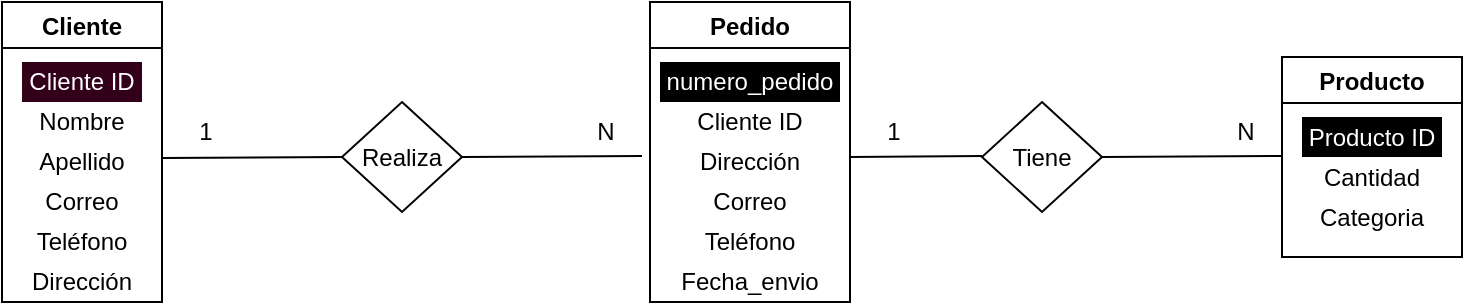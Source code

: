 <mxfile version="14.9.6" type="device"><diagram id="mShBWV1PgJtqQC0Nxlp9" name="Page-1"><mxGraphModel dx="1038" dy="547" grid="1" gridSize="10" guides="1" tooltips="1" connect="1" arrows="1" fold="1" page="1" pageScale="1" pageWidth="827" pageHeight="1169" math="0" shadow="0"><root><mxCell id="0"/><mxCell id="1" parent="0"/><mxCell id="XCyz-RJLiaTBM9VUYuTm-2" value="Cliente" style="swimlane;" vertex="1" parent="1"><mxGeometry x="40" y="80" width="80" height="150" as="geometry"/></mxCell><mxCell id="XCyz-RJLiaTBM9VUYuTm-5" value="Cliente ID" style="text;html=1;align=center;verticalAlign=middle;whiteSpace=wrap;rounded=0;fillColor=#33001A;fontColor=#FFFFFF;" vertex="1" parent="XCyz-RJLiaTBM9VUYuTm-2"><mxGeometry x="10" y="30" width="60" height="20" as="geometry"/></mxCell><mxCell id="XCyz-RJLiaTBM9VUYuTm-6" value="Nombre" style="text;html=1;strokeColor=none;fillColor=none;align=center;verticalAlign=middle;whiteSpace=wrap;rounded=0;" vertex="1" parent="XCyz-RJLiaTBM9VUYuTm-2"><mxGeometry x="10" y="50" width="60" height="20" as="geometry"/></mxCell><mxCell id="XCyz-RJLiaTBM9VUYuTm-7" value="Apellido" style="text;html=1;strokeColor=none;fillColor=none;align=center;verticalAlign=middle;whiteSpace=wrap;rounded=0;" vertex="1" parent="XCyz-RJLiaTBM9VUYuTm-2"><mxGeometry x="10" y="70" width="60" height="20" as="geometry"/></mxCell><mxCell id="XCyz-RJLiaTBM9VUYuTm-8" value="Correo" style="text;html=1;strokeColor=none;fillColor=none;align=center;verticalAlign=middle;whiteSpace=wrap;rounded=0;" vertex="1" parent="XCyz-RJLiaTBM9VUYuTm-2"><mxGeometry x="10" y="90" width="60" height="20" as="geometry"/></mxCell><mxCell id="XCyz-RJLiaTBM9VUYuTm-9" value="Teléfono" style="text;html=1;strokeColor=none;fillColor=none;align=center;verticalAlign=middle;whiteSpace=wrap;rounded=0;" vertex="1" parent="XCyz-RJLiaTBM9VUYuTm-2"><mxGeometry x="10" y="110" width="60" height="20" as="geometry"/></mxCell><mxCell id="XCyz-RJLiaTBM9VUYuTm-13" value="Dirección" style="text;html=1;strokeColor=none;fillColor=none;align=center;verticalAlign=middle;whiteSpace=wrap;rounded=0;" vertex="1" parent="XCyz-RJLiaTBM9VUYuTm-2"><mxGeometry x="10" y="130" width="60" height="20" as="geometry"/></mxCell><mxCell id="XCyz-RJLiaTBM9VUYuTm-3" value="Pedido" style="swimlane;" vertex="1" parent="1"><mxGeometry x="364" y="80" width="100" height="150" as="geometry"/></mxCell><mxCell id="XCyz-RJLiaTBM9VUYuTm-14" value="Dirección" style="text;html=1;strokeColor=none;fillColor=none;align=center;verticalAlign=middle;whiteSpace=wrap;rounded=0;" vertex="1" parent="XCyz-RJLiaTBM9VUYuTm-3"><mxGeometry x="20" y="70" width="60" height="20" as="geometry"/></mxCell><mxCell id="XCyz-RJLiaTBM9VUYuTm-15" value="Correo" style="text;html=1;strokeColor=none;fillColor=none;align=center;verticalAlign=middle;whiteSpace=wrap;rounded=0;" vertex="1" parent="XCyz-RJLiaTBM9VUYuTm-3"><mxGeometry x="20" y="90" width="60" height="20" as="geometry"/></mxCell><mxCell id="XCyz-RJLiaTBM9VUYuTm-16" value="Teléfono" style="text;html=1;strokeColor=none;fillColor=none;align=center;verticalAlign=middle;whiteSpace=wrap;rounded=0;" vertex="1" parent="XCyz-RJLiaTBM9VUYuTm-3"><mxGeometry x="20" y="110" width="60" height="20" as="geometry"/></mxCell><mxCell id="XCyz-RJLiaTBM9VUYuTm-17" value="Fecha_envio" style="text;html=1;strokeColor=none;fillColor=none;align=center;verticalAlign=middle;whiteSpace=wrap;rounded=0;" vertex="1" parent="XCyz-RJLiaTBM9VUYuTm-3"><mxGeometry x="20" y="130" width="60" height="20" as="geometry"/></mxCell><mxCell id="XCyz-RJLiaTBM9VUYuTm-12" value="numero_pedido" style="text;html=1;strokeColor=none;align=center;verticalAlign=middle;whiteSpace=wrap;rounded=0;fillColor=#000000;fontColor=#FFFFFF;" vertex="1" parent="XCyz-RJLiaTBM9VUYuTm-3"><mxGeometry x="5" y="30" width="90" height="20" as="geometry"/></mxCell><mxCell id="XCyz-RJLiaTBM9VUYuTm-11" value="Cliente ID" style="text;html=1;strokeColor=none;align=center;verticalAlign=middle;whiteSpace=wrap;rounded=0;" vertex="1" parent="XCyz-RJLiaTBM9VUYuTm-3"><mxGeometry x="20" y="50" width="60" height="20" as="geometry"/></mxCell><mxCell id="XCyz-RJLiaTBM9VUYuTm-4" value="Producto" style="swimlane;" vertex="1" parent="1"><mxGeometry x="680" y="107.5" width="90" height="100" as="geometry"/></mxCell><mxCell id="XCyz-RJLiaTBM9VUYuTm-19" value="Cantidad" style="text;html=1;strokeColor=none;fillColor=none;align=center;verticalAlign=middle;whiteSpace=wrap;rounded=0;" vertex="1" parent="XCyz-RJLiaTBM9VUYuTm-4"><mxGeometry x="10" y="50" width="70" height="20" as="geometry"/></mxCell><mxCell id="XCyz-RJLiaTBM9VUYuTm-20" value="Categoria" style="text;html=1;strokeColor=none;fillColor=none;align=center;verticalAlign=middle;whiteSpace=wrap;rounded=0;" vertex="1" parent="XCyz-RJLiaTBM9VUYuTm-4"><mxGeometry x="10" y="70" width="70" height="20" as="geometry"/></mxCell><mxCell id="XCyz-RJLiaTBM9VUYuTm-18" value="Producto ID" style="text;html=1;strokeColor=none;align=center;verticalAlign=middle;whiteSpace=wrap;rounded=0;fillColor=#000000;fontColor=#FFFFFF;" vertex="1" parent="XCyz-RJLiaTBM9VUYuTm-4"><mxGeometry x="10" y="30" width="70" height="20" as="geometry"/></mxCell><mxCell id="XCyz-RJLiaTBM9VUYuTm-41" value="" style="rhombus;whiteSpace=wrap;html=1;fontColor=#FFFFFF;fillColor=none;" vertex="1" parent="1"><mxGeometry x="210" y="130" width="60" height="55" as="geometry"/></mxCell><mxCell id="XCyz-RJLiaTBM9VUYuTm-42" value="" style="rhombus;whiteSpace=wrap;html=1;fontColor=#FFFFFF;fillColor=none;" vertex="1" parent="1"><mxGeometry x="530" y="130" width="60" height="55" as="geometry"/></mxCell><mxCell id="XCyz-RJLiaTBM9VUYuTm-45" value="" style="endArrow=none;html=1;fontColor=#FFFFFF;entryX=0;entryY=0.5;entryDx=0;entryDy=0;" edge="1" parent="1" target="XCyz-RJLiaTBM9VUYuTm-41"><mxGeometry width="50" height="50" relative="1" as="geometry"><mxPoint x="120" y="158" as="sourcePoint"/><mxPoint x="190" y="157" as="targetPoint"/></mxGeometry></mxCell><mxCell id="XCyz-RJLiaTBM9VUYuTm-46" value="" style="endArrow=none;html=1;fontColor=#FFFFFF;entryX=0;entryY=0.5;entryDx=0;entryDy=0;" edge="1" parent="1"><mxGeometry width="50" height="50" relative="1" as="geometry"><mxPoint x="270" y="157.5" as="sourcePoint"/><mxPoint x="360" y="157" as="targetPoint"/></mxGeometry></mxCell><mxCell id="XCyz-RJLiaTBM9VUYuTm-47" value="" style="endArrow=none;html=1;fontColor=#FFFFFF;" edge="1" parent="1"><mxGeometry width="50" height="50" relative="1" as="geometry"><mxPoint x="464" y="157.5" as="sourcePoint"/><mxPoint x="530" y="157" as="targetPoint"/></mxGeometry></mxCell><mxCell id="XCyz-RJLiaTBM9VUYuTm-48" value="" style="endArrow=none;html=1;fontColor=#FFFFFF;entryX=0;entryY=0.5;entryDx=0;entryDy=0;" edge="1" parent="1"><mxGeometry width="50" height="50" relative="1" as="geometry"><mxPoint x="590" y="157.5" as="sourcePoint"/><mxPoint x="680" y="157" as="targetPoint"/></mxGeometry></mxCell><mxCell id="XCyz-RJLiaTBM9VUYuTm-49" value="Realiza" style="text;html=1;strokeColor=none;fillColor=none;align=center;verticalAlign=middle;whiteSpace=wrap;rounded=0;" vertex="1" parent="1"><mxGeometry x="220" y="147.5" width="40" height="20" as="geometry"/></mxCell><mxCell id="XCyz-RJLiaTBM9VUYuTm-50" value="N" style="text;html=1;strokeColor=none;fillColor=none;align=center;verticalAlign=middle;whiteSpace=wrap;rounded=0;" vertex="1" parent="1"><mxGeometry x="320" y="130" width="44" height="30" as="geometry"/></mxCell><mxCell id="XCyz-RJLiaTBM9VUYuTm-53" value="N" style="text;html=1;strokeColor=none;fillColor=none;align=center;verticalAlign=middle;whiteSpace=wrap;rounded=0;" vertex="1" parent="1"><mxGeometry x="640" y="130" width="44" height="30" as="geometry"/></mxCell><mxCell id="XCyz-RJLiaTBM9VUYuTm-54" value="1" style="text;html=1;strokeColor=none;fillColor=none;align=center;verticalAlign=middle;whiteSpace=wrap;rounded=0;" vertex="1" parent="1"><mxGeometry x="120" y="130" width="44" height="30" as="geometry"/></mxCell><mxCell id="XCyz-RJLiaTBM9VUYuTm-55" value="1" style="text;html=1;strokeColor=none;fillColor=none;align=center;verticalAlign=middle;whiteSpace=wrap;rounded=0;" vertex="1" parent="1"><mxGeometry x="464" y="130" width="44" height="30" as="geometry"/></mxCell><mxCell id="XCyz-RJLiaTBM9VUYuTm-56" value="Tiene" style="text;html=1;strokeColor=none;fillColor=none;align=center;verticalAlign=middle;whiteSpace=wrap;rounded=0;" vertex="1" parent="1"><mxGeometry x="540" y="147.5" width="40" height="20" as="geometry"/></mxCell></root></mxGraphModel></diagram></mxfile>